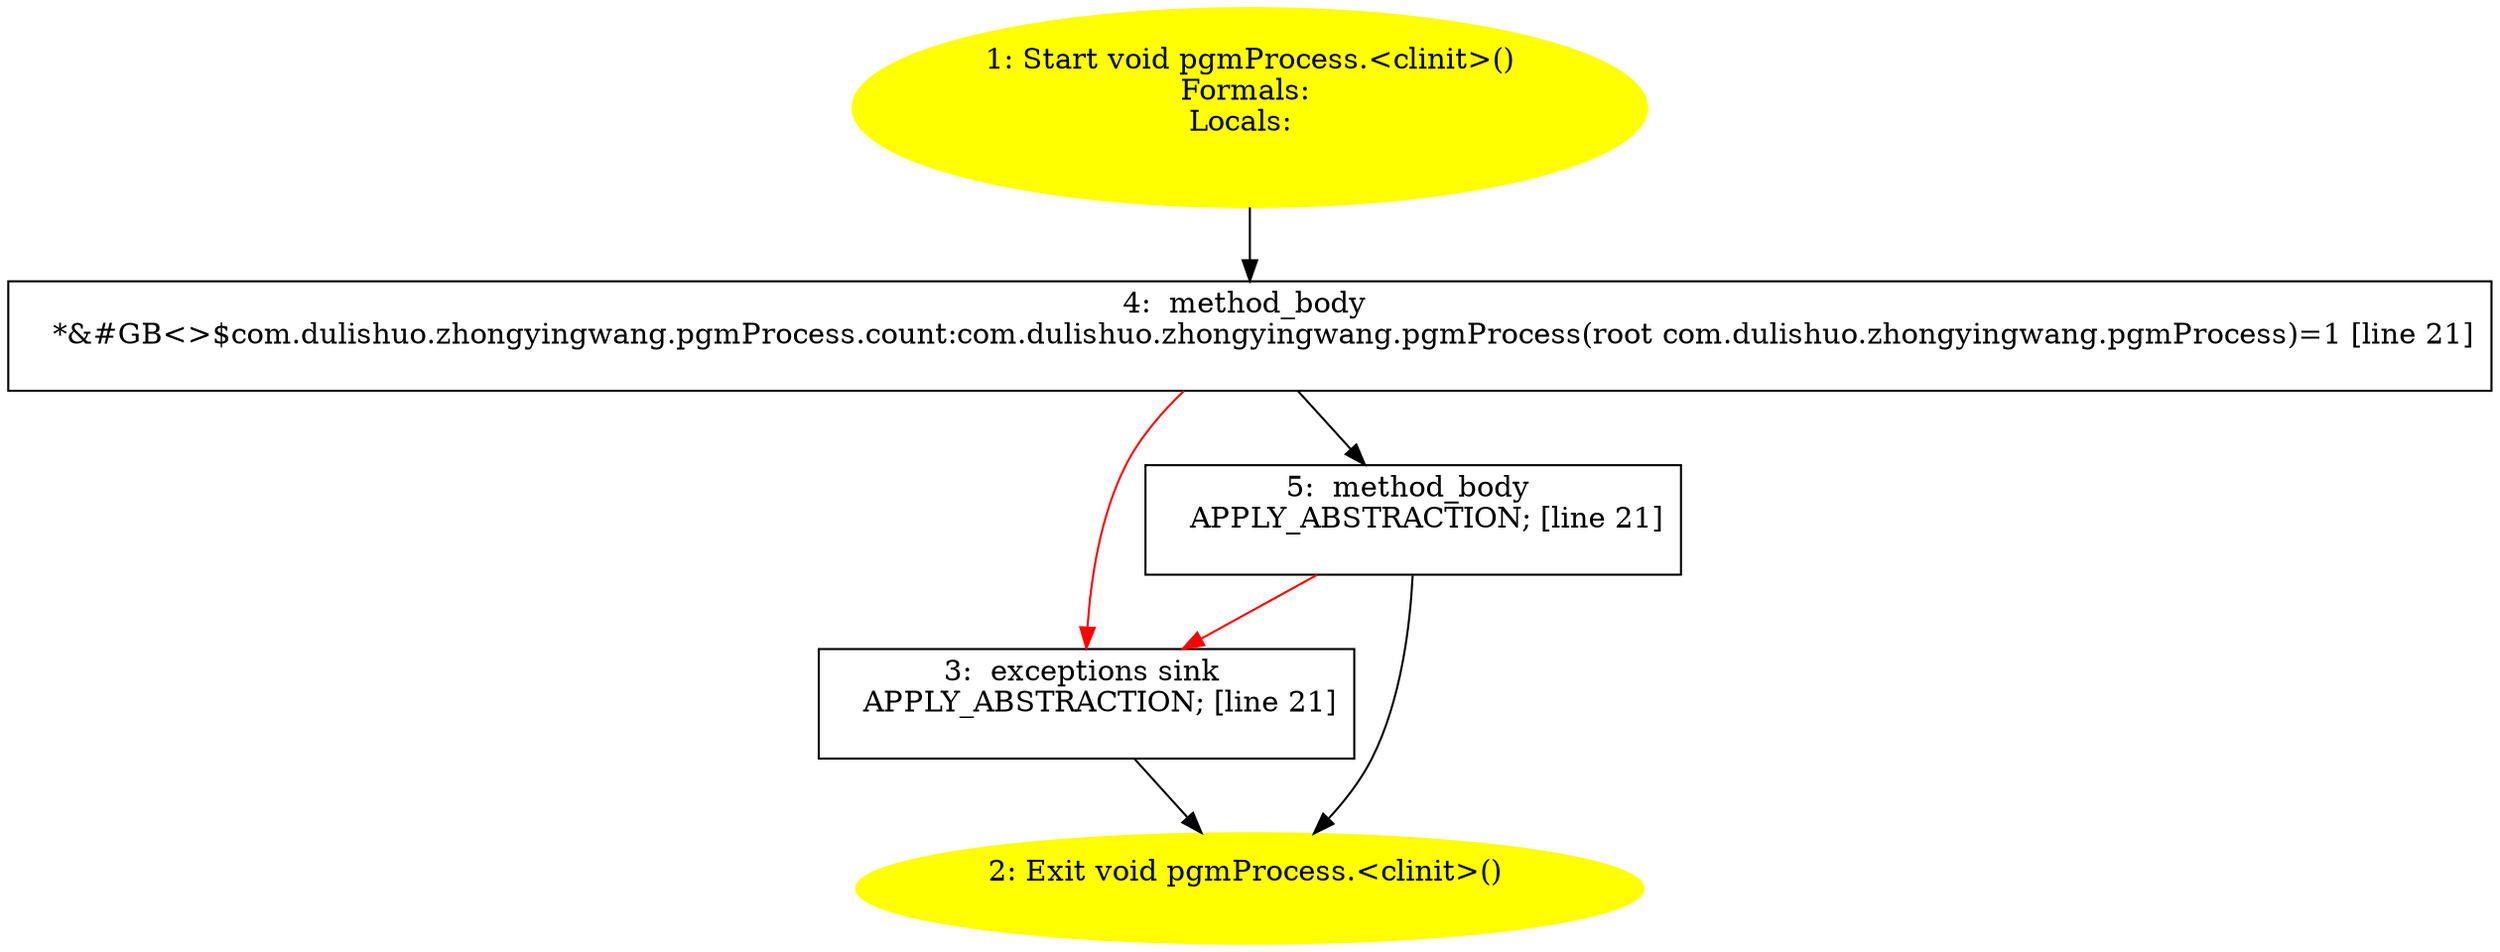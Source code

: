 /* @generated */
digraph cfg {
"com.dulishuo.zhongyingwang.pgmProcess.<clinit>():void.579cafccb04c2d6ea2495afa88d8ff43_1" [label="1: Start void pgmProcess.<clinit>()\nFormals: \nLocals:  \n  " color=yellow style=filled]
	

	 "com.dulishuo.zhongyingwang.pgmProcess.<clinit>():void.579cafccb04c2d6ea2495afa88d8ff43_1" -> "com.dulishuo.zhongyingwang.pgmProcess.<clinit>():void.579cafccb04c2d6ea2495afa88d8ff43_4" ;
"com.dulishuo.zhongyingwang.pgmProcess.<clinit>():void.579cafccb04c2d6ea2495afa88d8ff43_2" [label="2: Exit void pgmProcess.<clinit>() \n  " color=yellow style=filled]
	

"com.dulishuo.zhongyingwang.pgmProcess.<clinit>():void.579cafccb04c2d6ea2495afa88d8ff43_3" [label="3:  exceptions sink \n   APPLY_ABSTRACTION; [line 21]\n " shape="box"]
	

	 "com.dulishuo.zhongyingwang.pgmProcess.<clinit>():void.579cafccb04c2d6ea2495afa88d8ff43_3" -> "com.dulishuo.zhongyingwang.pgmProcess.<clinit>():void.579cafccb04c2d6ea2495afa88d8ff43_2" ;
"com.dulishuo.zhongyingwang.pgmProcess.<clinit>():void.579cafccb04c2d6ea2495afa88d8ff43_4" [label="4:  method_body \n   *&#GB<>$com.dulishuo.zhongyingwang.pgmProcess.count:com.dulishuo.zhongyingwang.pgmProcess(root com.dulishuo.zhongyingwang.pgmProcess)=1 [line 21]\n " shape="box"]
	

	 "com.dulishuo.zhongyingwang.pgmProcess.<clinit>():void.579cafccb04c2d6ea2495afa88d8ff43_4" -> "com.dulishuo.zhongyingwang.pgmProcess.<clinit>():void.579cafccb04c2d6ea2495afa88d8ff43_5" ;
	 "com.dulishuo.zhongyingwang.pgmProcess.<clinit>():void.579cafccb04c2d6ea2495afa88d8ff43_4" -> "com.dulishuo.zhongyingwang.pgmProcess.<clinit>():void.579cafccb04c2d6ea2495afa88d8ff43_3" [color="red" ];
"com.dulishuo.zhongyingwang.pgmProcess.<clinit>():void.579cafccb04c2d6ea2495afa88d8ff43_5" [label="5:  method_body \n   APPLY_ABSTRACTION; [line 21]\n " shape="box"]
	

	 "com.dulishuo.zhongyingwang.pgmProcess.<clinit>():void.579cafccb04c2d6ea2495afa88d8ff43_5" -> "com.dulishuo.zhongyingwang.pgmProcess.<clinit>():void.579cafccb04c2d6ea2495afa88d8ff43_2" ;
	 "com.dulishuo.zhongyingwang.pgmProcess.<clinit>():void.579cafccb04c2d6ea2495afa88d8ff43_5" -> "com.dulishuo.zhongyingwang.pgmProcess.<clinit>():void.579cafccb04c2d6ea2495afa88d8ff43_3" [color="red" ];
}
